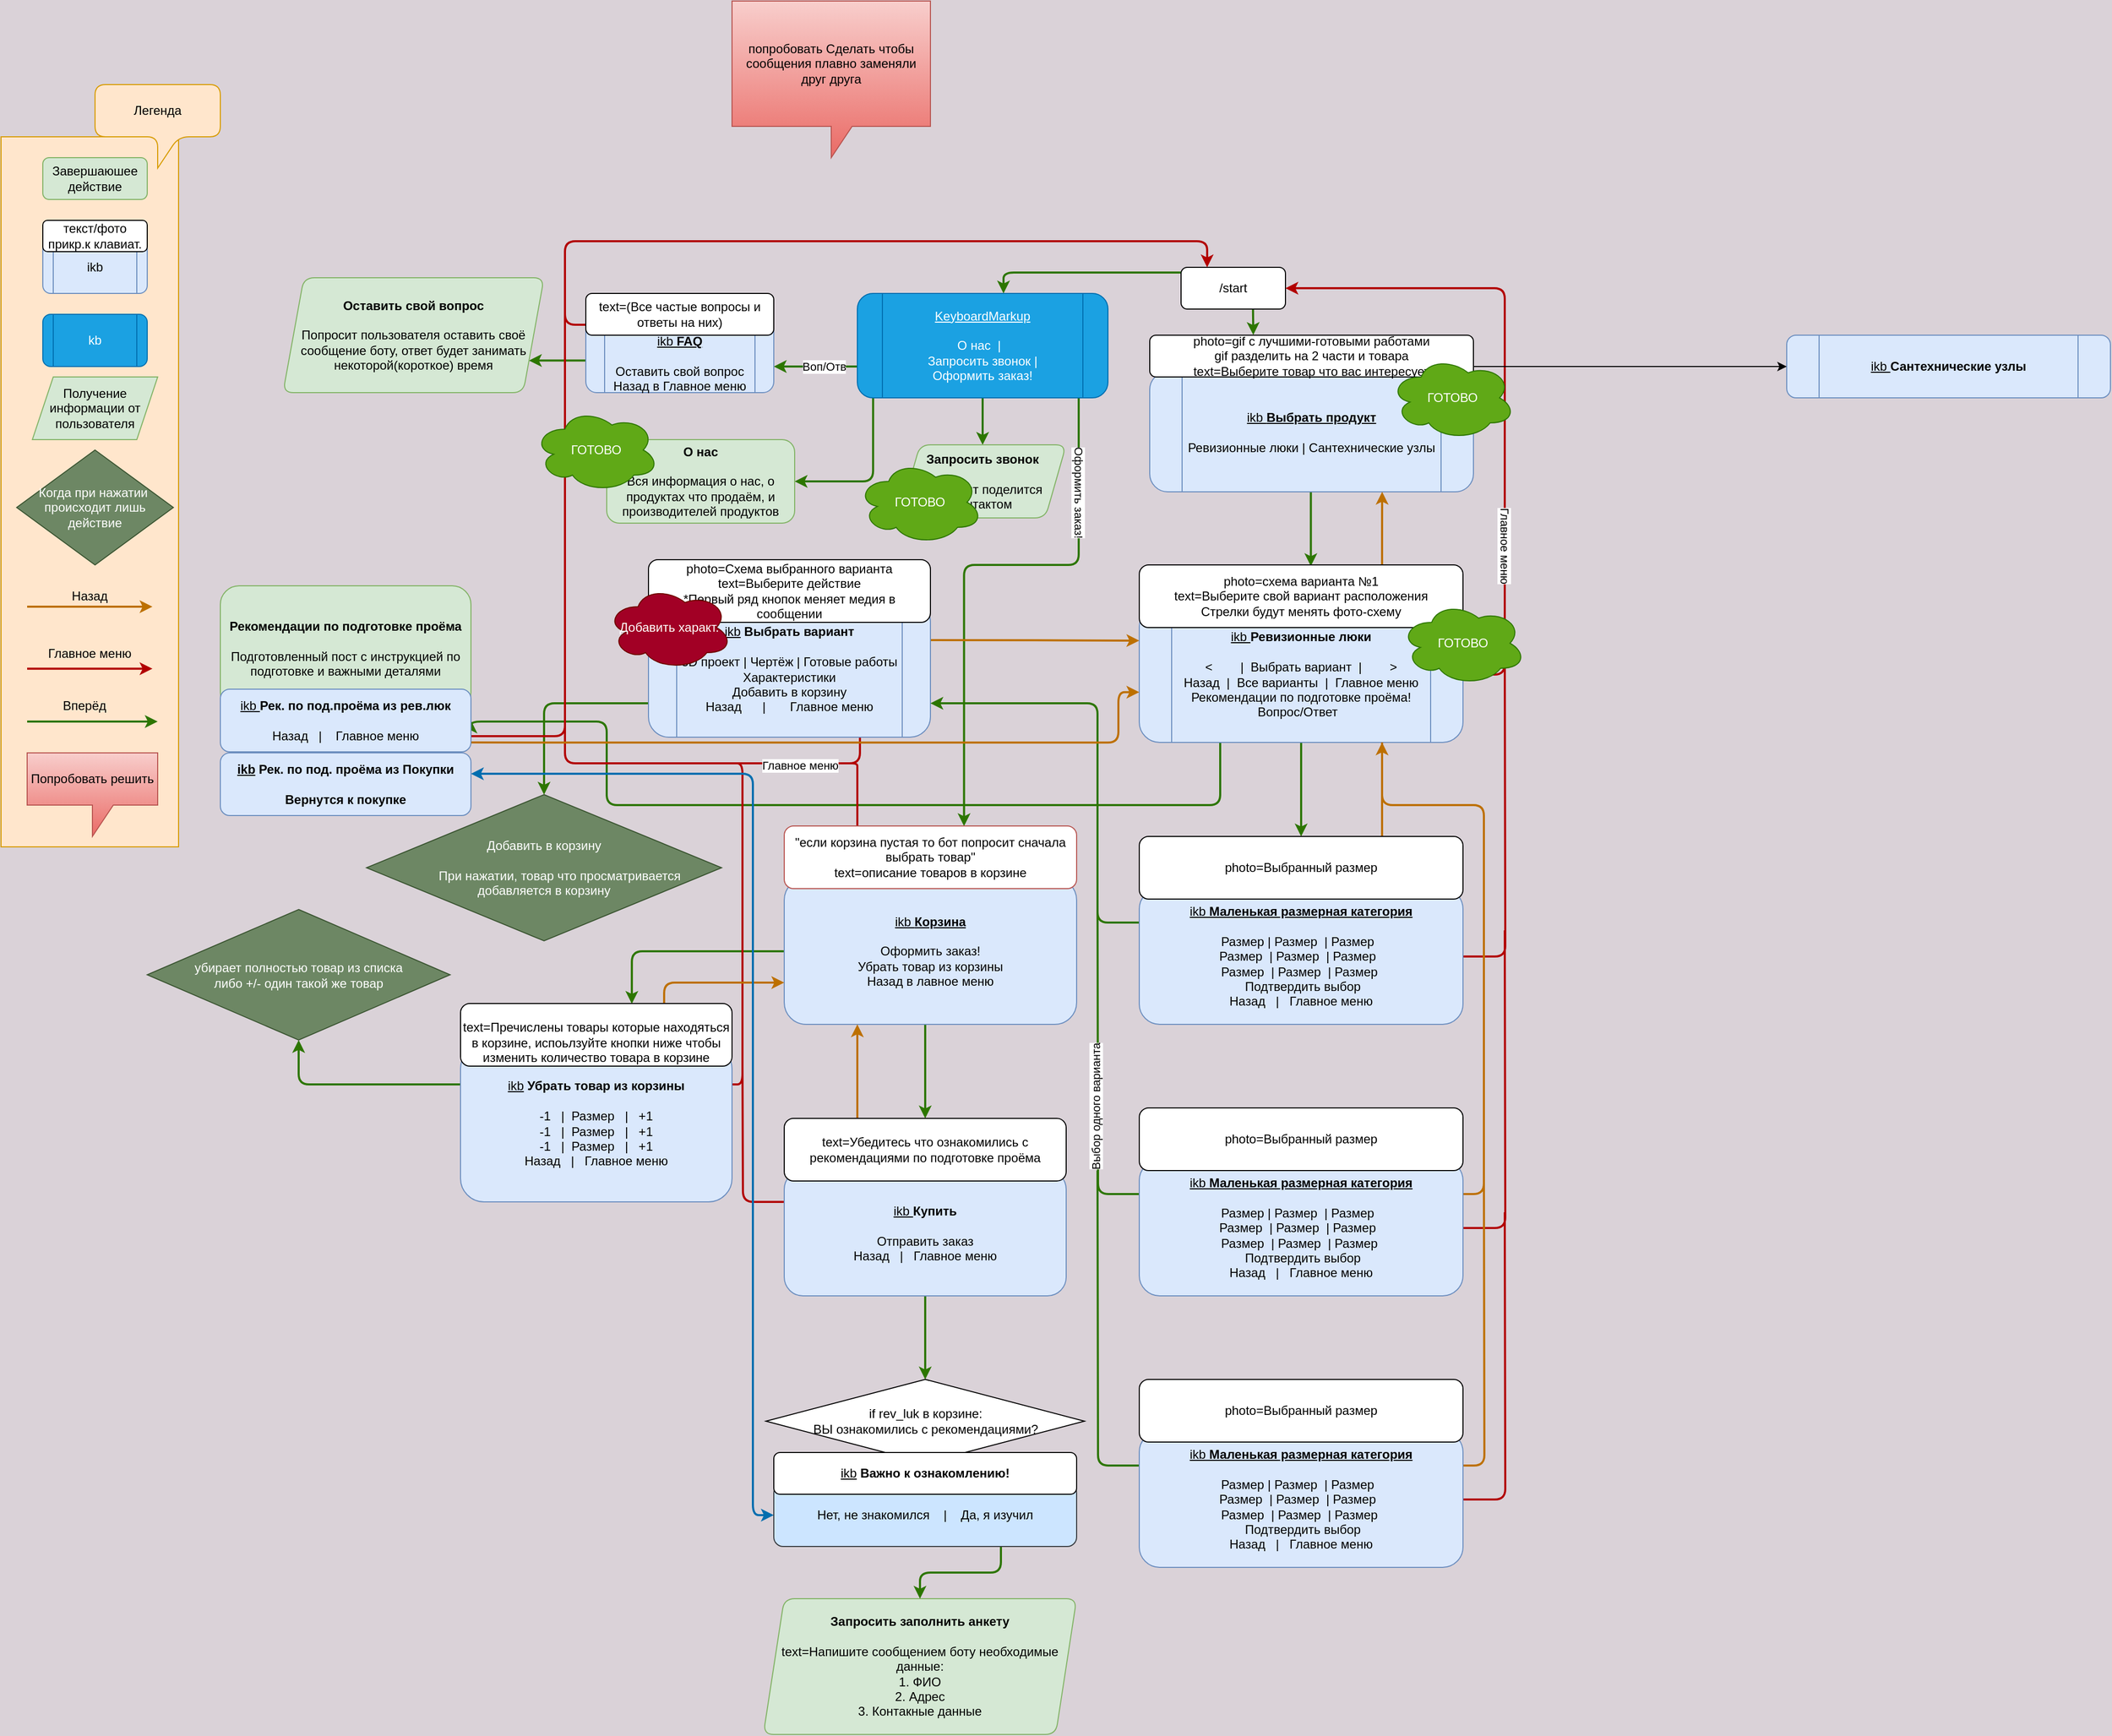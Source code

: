 <mxfile version="20.8.16" type="device"><diagram id="w1CzQNoJss74SUWYn8Bc" name="Страница 1"><mxGraphModel dx="2143" dy="1446" grid="1" gridSize="10" guides="1" tooltips="1" connect="1" arrows="1" fold="1" page="0" pageScale="1" pageWidth="827" pageHeight="1169" background="#DAD2D8" math="0" shadow="0"><root><mxCell id="0"/><mxCell id="1" parent="0"/><mxCell id="IPg1yVWKKhWK021TIXla-3" value="" style="edgeStyle=orthogonalEdgeStyle;rounded=1;orthogonalLoop=1;jettySize=auto;html=1;fillColor=#60a917;strokeColor=#2D7600;strokeWidth=2;" parent="1" source="IPg1yVWKKhWK021TIXla-1" target="IPg1yVWKKhWK021TIXla-2" edge="1"><mxGeometry relative="1" as="geometry"><Array as="points"><mxPoint x="-270" y="-420"/></Array></mxGeometry></mxCell><mxCell id="A7i-YHLGGSsfzWquNZU--5" style="edgeStyle=orthogonalEdgeStyle;rounded=1;orthogonalLoop=1;jettySize=auto;html=1;entryX=0.32;entryY=-0.006;entryDx=0;entryDy=0;entryPerimeter=0;exitX=0.689;exitY=0.983;exitDx=0;exitDy=0;exitPerimeter=0;fillColor=#60a917;strokeColor=#2D7600;strokeWidth=2;" parent="1" source="IPg1yVWKKhWK021TIXla-1" target="IPg1yVWKKhWK021TIXla-59" edge="1"><mxGeometry relative="1" as="geometry"><mxPoint x="-30" y="-385" as="sourcePoint"/></mxGeometry></mxCell><mxCell id="IPg1yVWKKhWK021TIXla-1" value="/start" style="rounded=1;whiteSpace=wrap;html=1;" parent="1" vertex="1"><mxGeometry x="-100" y="-425" width="100" height="40" as="geometry"/></mxCell><mxCell id="IPg1yVWKKhWK021TIXla-12" style="edgeStyle=orthogonalEdgeStyle;rounded=1;orthogonalLoop=1;jettySize=auto;html=1;entryX=1;entryY=0.5;entryDx=0;entryDy=0;exitX=0.063;exitY=1;exitDx=0;exitDy=0;exitPerimeter=0;fillColor=#60a917;strokeColor=#2D7600;strokeWidth=2;" parent="1" source="IPg1yVWKKhWK021TIXla-2" target="IPg1yVWKKhWK021TIXla-11" edge="1"><mxGeometry relative="1" as="geometry"><Array as="points"><mxPoint x="-395" y="-220"/></Array><mxPoint x="-250" y="-290" as="sourcePoint"/></mxGeometry></mxCell><mxCell id="IPg1yVWKKhWK021TIXla-48" value="О нас" style="edgeLabel;html=1;align=center;verticalAlign=middle;resizable=0;points=[];rotation=0;" parent="IPg1yVWKKhWK021TIXla-12" vertex="1" connectable="0"><mxGeometry x="0.095" y="-3" relative="1" as="geometry"><mxPoint x="137" y="3" as="offset"/></mxGeometry></mxCell><mxCell id="IPg1yVWKKhWK021TIXla-15" style="edgeStyle=orthogonalEdgeStyle;rounded=1;orthogonalLoop=1;jettySize=auto;html=1;exitX=0.5;exitY=1;exitDx=0;exitDy=0;entryX=0.5;entryY=0;entryDx=0;entryDy=0;fillColor=#60a917;strokeColor=#2D7600;strokeWidth=2;" parent="1" source="IPg1yVWKKhWK021TIXla-2" target="IPg1yVWKKhWK021TIXla-17" edge="1"><mxGeometry relative="1" as="geometry"><mxPoint x="-335" y="-290" as="targetPoint"/></mxGeometry></mxCell><mxCell id="IPg1yVWKKhWK021TIXla-49" style="edgeStyle=orthogonalEdgeStyle;rounded=1;orthogonalLoop=1;jettySize=auto;html=1;exitX=0;exitY=0.75;exitDx=0;exitDy=0;fillColor=#60a917;strokeColor=#2D7600;strokeWidth=2;" parent="1" source="IPg1yVWKKhWK021TIXla-2" edge="1"><mxGeometry relative="1" as="geometry"><mxPoint x="-490" y="-330" as="targetPoint"/><Array as="points"><mxPoint x="-400" y="-330"/></Array></mxGeometry></mxCell><mxCell id="IPg1yVWKKhWK021TIXla-50" value="Воп/Отв" style="edgeLabel;html=1;align=center;verticalAlign=middle;resizable=0;points=[];" parent="IPg1yVWKKhWK021TIXla-49" vertex="1" connectable="0"><mxGeometry x="0.269" y="-3" relative="1" as="geometry"><mxPoint x="9" y="3" as="offset"/></mxGeometry></mxCell><mxCell id="A7i-YHLGGSsfzWquNZU--36" style="edgeStyle=orthogonalEdgeStyle;rounded=1;orthogonalLoop=1;jettySize=auto;html=1;entryX=0.615;entryY=0.002;entryDx=0;entryDy=0;entryPerimeter=0;fillColor=#60a917;strokeColor=#2D7600;strokeWidth=2;" parent="1" target="A7i-YHLGGSsfzWquNZU--42" edge="1"><mxGeometry relative="1" as="geometry"><mxPoint x="-308" y="70" as="targetPoint"/><mxPoint x="-198" y="-300" as="sourcePoint"/><Array as="points"><mxPoint x="-198" y="-140"/><mxPoint x="-308" y="-140"/></Array></mxGeometry></mxCell><mxCell id="A7i-YHLGGSsfzWquNZU--37" value="Оформить заказ!" style="edgeLabel;html=1;align=center;verticalAlign=middle;resizable=0;points=[];rotation=90;labelBackgroundColor=default;" parent="A7i-YHLGGSsfzWquNZU--36" vertex="1" connectable="0"><mxGeometry x="-0.476" relative="1" as="geometry"><mxPoint y="-46" as="offset"/></mxGeometry></mxCell><mxCell id="IPg1yVWKKhWK021TIXla-2" value="&lt;u&gt;KeyboardMarkup&lt;/u&gt;&lt;br&gt;&lt;br&gt;О нас&amp;nbsp; |&amp;nbsp;&amp;nbsp;&lt;br&gt;Запросить звонок |&lt;br&gt;Оформить заказ!" style="shape=process;whiteSpace=wrap;html=1;backgroundOutline=1;rounded=1;fillColor=#1ba1e2;fontColor=#ffffff;strokeColor=#006EAF;" parent="1" vertex="1"><mxGeometry x="-410" y="-400" width="240" height="100" as="geometry"/></mxCell><mxCell id="IPg1yVWKKhWK021TIXla-38" value="" style="edgeStyle=orthogonalEdgeStyle;rounded=1;orthogonalLoop=1;jettySize=auto;html=1;entryX=0.53;entryY=0.019;entryDx=0;entryDy=0;entryPerimeter=0;fillColor=#60a917;strokeColor=#2D7600;strokeWidth=2;" parent="1" source="IPg1yVWKKhWK021TIXla-4" target="IPg1yVWKKhWK021TIXla-41" edge="1"><mxGeometry relative="1" as="geometry"><mxPoint x="25" y="-145" as="targetPoint"/><Array as="points"><mxPoint x="-40" y="-275"/><mxPoint x="24" y="-275"/></Array></mxGeometry></mxCell><mxCell id="IPg1yVWKKhWK021TIXla-4" value="&lt;u&gt;ikb &lt;b&gt;Выбрать продукт&lt;/b&gt;&lt;/u&gt;&lt;br&gt;&lt;br&gt;Ревизионные люки | Сантехнические узлы" style="shape=process;whiteSpace=wrap;html=1;backgroundOutline=1;rounded=1;fillColor=#dae8fc;strokeColor=#6c8ebf;" parent="1" vertex="1"><mxGeometry x="-130" y="-325" width="310" height="115" as="geometry"/></mxCell><mxCell id="IPg1yVWKKhWK021TIXla-11" value="&lt;b&gt;О нас&lt;/b&gt;&lt;br&gt;&lt;br&gt;Вся информация о нас, о продуктах что продаём, и производителей продуктов" style="rounded=1;whiteSpace=wrap;html=1;fillColor=#d5e8d4;strokeColor=#82b366;" parent="1" vertex="1"><mxGeometry x="-650" y="-260" width="180" height="80" as="geometry"/></mxCell><mxCell id="A7i-YHLGGSsfzWquNZU--2" style="edgeStyle=orthogonalEdgeStyle;rounded=1;orthogonalLoop=1;jettySize=auto;html=1;exitX=-0.001;exitY=0.56;exitDx=0;exitDy=0;entryX=1;entryY=0.75;entryDx=0;entryDy=0;exitPerimeter=0;fillColor=#60a917;strokeColor=#2D7600;strokeWidth=2;" parent="1" source="IPg1yVWKKhWK021TIXla-16" target="IPg1yVWKKhWK021TIXla-26" edge="1"><mxGeometry relative="1" as="geometry"/></mxCell><mxCell id="IPg1yVWKKhWK021TIXla-16" value="&lt;u&gt;&lt;br&gt;ikb &lt;b&gt;FAQ&lt;/b&gt;&lt;/u&gt;&lt;br style=&quot;border-color: var(--border-color);&quot;&gt;&lt;br style=&quot;border-color: var(--border-color);&quot;&gt;Оставить свой вопрос&lt;br&gt;Назад в Главное меню" style="shape=process;whiteSpace=wrap;html=1;backgroundOutline=1;rounded=1;fillColor=#dae8fc;strokeColor=#6c8ebf;" parent="1" vertex="1"><mxGeometry x="-670" y="-375" width="180" height="70" as="geometry"/></mxCell><mxCell id="IPg1yVWKKhWK021TIXla-17" value="&lt;b&gt;Запросить звонок&lt;/b&gt;&lt;br style=&quot;border-color: var(--border-color);&quot;&gt;&lt;br style=&quot;border-color: var(--border-color);&quot;&gt;Попросит поделится контактом" style="shape=parallelogram;perimeter=parallelogramPerimeter;whiteSpace=wrap;html=1;fixedSize=1;rounded=1;fillColor=#d5e8d4;strokeColor=#82b366;" parent="1" vertex="1"><mxGeometry x="-370" y="-255" width="160" height="70" as="geometry"/></mxCell><mxCell id="IPg1yVWKKhWK021TIXla-26" value="&lt;b&gt;Оставить свой вопрос&lt;/b&gt;&lt;br style=&quot;border-color: var(--border-color);&quot;&gt;&lt;br style=&quot;border-color: var(--border-color);&quot;&gt;Попросит пользователя оставить своё сообщение боту, ответ будет занимать некоторой(короткое) время" style="shape=parallelogram;perimeter=parallelogramPerimeter;whiteSpace=wrap;html=1;fixedSize=1;rounded=1;fillColor=#d5e8d4;strokeColor=#82b366;" parent="1" vertex="1"><mxGeometry x="-960" y="-415" width="250" height="110" as="geometry"/></mxCell><mxCell id="IPg1yVWKKhWK021TIXla-44" style="edgeStyle=orthogonalEdgeStyle;rounded=1;orthogonalLoop=1;jettySize=auto;html=1;exitX=1;exitY=0.5;exitDx=0;exitDy=0;entryX=1;entryY=0.5;entryDx=0;entryDy=0;fillColor=#e51400;strokeColor=#B20000;strokeWidth=2;" parent="1" source="IPg1yVWKKhWK021TIXla-37" target="IPg1yVWKKhWK021TIXla-1" edge="1"><mxGeometry relative="1" as="geometry"><Array as="points"><mxPoint x="210" y="-35"/><mxPoint x="210" y="-405"/></Array></mxGeometry></mxCell><mxCell id="IPg1yVWKKhWK021TIXla-45" value="Главное меню" style="edgeLabel;html=1;align=center;verticalAlign=middle;resizable=0;points=[];rotation=90;" parent="IPg1yVWKKhWK021TIXla-44" vertex="1" connectable="0"><mxGeometry x="-0.604" y="-3" relative="1" as="geometry"><mxPoint x="-3" y="-41" as="offset"/></mxGeometry></mxCell><mxCell id="A7i-YHLGGSsfzWquNZU--30" style="edgeStyle=orthogonalEdgeStyle;rounded=1;orthogonalLoop=1;jettySize=auto;html=1;exitX=0.5;exitY=1;exitDx=0;exitDy=0;entryX=0.5;entryY=0;entryDx=0;entryDy=0;fillColor=#60a917;strokeColor=#2D7600;strokeWidth=2;" parent="1" source="IPg1yVWKKhWK021TIXla-37" target="A7i-YHLGGSsfzWquNZU--29" edge="1"><mxGeometry relative="1" as="geometry"><Array as="points"><mxPoint x="15" y="70"/><mxPoint x="15" y="70"/></Array></mxGeometry></mxCell><mxCell id="krsFIPBlqMhAmxXl2fMc-60" style="edgeStyle=orthogonalEdgeStyle;rounded=1;jumpStyle=none;orthogonalLoop=1;jettySize=auto;html=1;exitX=0.25;exitY=1;exitDx=0;exitDy=0;strokeColor=#2D7600;strokeWidth=2;endArrow=classic;endFill=1;targetPerimeterSpacing=6;fillColor=#60a917;entryX=1;entryY=0.5;entryDx=0;entryDy=0;" parent="1" source="IPg1yVWKKhWK021TIXla-37" target="krsFIPBlqMhAmxXl2fMc-58" edge="1"><mxGeometry relative="1" as="geometry"><mxPoint x="-790" y="-71" as="targetPoint"/><Array as="points"><mxPoint x="-62" y="90"/><mxPoint x="-650" y="90"/><mxPoint x="-650" y="10"/></Array></mxGeometry></mxCell><mxCell id="IPg1yVWKKhWK021TIXla-37" value="&lt;u&gt;ikb&amp;nbsp;&lt;/u&gt;&lt;b&gt;Ревизионные люки&lt;/b&gt;&lt;br&gt;&lt;br&gt;&amp;lt;&amp;nbsp; &amp;nbsp; &amp;nbsp; &amp;nbsp; |&amp;nbsp; Выбрать вариант&amp;nbsp; |&amp;nbsp; &amp;nbsp; &amp;nbsp; &amp;nbsp; &amp;gt;&lt;br&gt;Назад&amp;nbsp; |&amp;nbsp; Все варианты&amp;nbsp; |&amp;nbsp; Главное меню&lt;br&gt;Рекомендации по подготовке проёма!&lt;br&gt;Вопрос/Ответ&amp;nbsp;&amp;nbsp;" style="shape=process;whiteSpace=wrap;html=1;backgroundOutline=1;rounded=1;fillColor=#dae8fc;strokeColor=#6c8ebf;" parent="1" vertex="1"><mxGeometry x="-140" y="-100" width="310" height="130" as="geometry"/></mxCell><mxCell id="IPg1yVWKKhWK021TIXla-39" value="&lt;u&gt;ikb&amp;nbsp;&lt;/u&gt;&lt;b&gt;Сантехнические узлы&lt;/b&gt;" style="shape=process;whiteSpace=wrap;html=1;backgroundOutline=1;rounded=1;fillColor=#dae8fc;strokeColor=#6c8ebf;" parent="1" vertex="1"><mxGeometry x="480" y="-360" width="310" height="60" as="geometry"/></mxCell><mxCell id="krsFIPBlqMhAmxXl2fMc-7" style="edgeStyle=orthogonalEdgeStyle;rounded=1;orthogonalLoop=1;jettySize=auto;html=1;exitX=0.75;exitY=0;exitDx=0;exitDy=0;entryX=0.718;entryY=1;entryDx=0;entryDy=0;entryPerimeter=0;strokeWidth=2;endArrow=classic;endFill=1;fillColor=#f0a30a;strokeColor=#BD7000;" parent="1" source="IPg1yVWKKhWK021TIXla-41" target="IPg1yVWKKhWK021TIXla-4" edge="1"><mxGeometry relative="1" as="geometry"/></mxCell><mxCell id="IPg1yVWKKhWK021TIXla-41" value="photo=схема варианта №1&lt;br&gt;text=Выберите свой вариант расположения&lt;br style=&quot;border-color: var(--border-color);&quot;&gt;Стрелки будут менять фото-схему" style="rounded=1;whiteSpace=wrap;html=1;" parent="1" vertex="1"><mxGeometry x="-140" y="-140" width="310" height="60" as="geometry"/></mxCell><mxCell id="IPg1yVWKKhWK021TIXla-57" style="edgeStyle=orthogonalEdgeStyle;rounded=1;orthogonalLoop=1;jettySize=auto;html=1;exitX=0.75;exitY=1;exitDx=0;exitDy=0;entryX=0.25;entryY=0;entryDx=0;entryDy=0;fillColor=#e51400;strokeColor=#B20000;strokeWidth=2;" parent="1" source="IPg1yVWKKhWK021TIXla-46" target="IPg1yVWKKhWK021TIXla-1" edge="1"><mxGeometry relative="1" as="geometry"><Array as="points"><mxPoint x="-407" y="50"/><mxPoint x="-690" y="50"/><mxPoint x="-690" y="-450"/><mxPoint x="-75" y="-450"/></Array><mxPoint x="-100" y="-420" as="targetPoint"/></mxGeometry></mxCell><mxCell id="IPg1yVWKKhWK021TIXla-58" value="Главное меню" style="edgeLabel;html=1;align=center;verticalAlign=middle;resizable=0;points=[];" parent="IPg1yVWKKhWK021TIXla-57" vertex="1" connectable="0"><mxGeometry x="-0.864" y="2" relative="1" as="geometry"><mxPoint x="16" as="offset"/></mxGeometry></mxCell><mxCell id="A7i-YHLGGSsfzWquNZU--20" style="edgeStyle=orthogonalEdgeStyle;rounded=1;orthogonalLoop=1;jettySize=auto;html=1;exitX=0;exitY=0.75;exitDx=0;exitDy=0;entryX=0.5;entryY=0;entryDx=0;entryDy=0;fillColor=#60a917;strokeColor=#2D7600;strokeWidth=2;" parent="1" source="IPg1yVWKKhWK021TIXla-46" target="A7i-YHLGGSsfzWquNZU--23" edge="1"><mxGeometry relative="1" as="geometry"><mxPoint x="-720" y="60" as="targetPoint"/></mxGeometry></mxCell><mxCell id="krsFIPBlqMhAmxXl2fMc-2" style="edgeStyle=orthogonalEdgeStyle;rounded=0;orthogonalLoop=1;jettySize=auto;html=1;exitX=1.001;exitY=0.285;exitDx=0;exitDy=0;entryX=0;entryY=0.25;entryDx=0;entryDy=0;strokeWidth=2;exitPerimeter=0;fillColor=#f0a30a;strokeColor=#BD7000;" parent="1" source="IPg1yVWKKhWK021TIXla-46" target="IPg1yVWKKhWK021TIXla-37" edge="1"><mxGeometry relative="1" as="geometry"/></mxCell><mxCell id="IPg1yVWKKhWK021TIXla-46" value="&lt;u&gt;ikb&lt;/u&gt; &lt;b&gt;Выбрать вариант&lt;/b&gt;&lt;br&gt;&lt;br&gt;3D проект | Чертёж | Готовые работы&lt;br&gt;Характеристики&lt;br&gt;Добавить в корзину&lt;br&gt;Назад&amp;nbsp; &amp;nbsp; &amp;nbsp; |&amp;nbsp; &amp;nbsp; &amp;nbsp; &amp;nbsp;Главное меню" style="shape=process;whiteSpace=wrap;html=1;backgroundOutline=1;rounded=1;fillColor=#dae8fc;strokeColor=#6c8ebf;" parent="1" vertex="1"><mxGeometry x="-610" y="-105" width="270" height="130" as="geometry"/></mxCell><mxCell id="IPg1yVWKKhWK021TIXla-54" value="photo=Схема выбранного варианта&lt;br&gt;text=Выберите действие&lt;br&gt;*Первый ряд кнопок меняет медия в сообщении" style="rounded=1;whiteSpace=wrap;html=1;" parent="1" vertex="1"><mxGeometry x="-610" y="-145" width="270" height="60" as="geometry"/></mxCell><mxCell id="krsFIPBlqMhAmxXl2fMc-1" style="edgeStyle=orthogonalEdgeStyle;rounded=0;orthogonalLoop=1;jettySize=auto;html=1;exitX=1;exitY=0.75;exitDx=0;exitDy=0;entryX=0;entryY=0.5;entryDx=0;entryDy=0;" parent="1" source="IPg1yVWKKhWK021TIXla-59" target="IPg1yVWKKhWK021TIXla-39" edge="1"><mxGeometry relative="1" as="geometry"><mxPoint x="340" y="-340" as="targetPoint"/></mxGeometry></mxCell><mxCell id="IPg1yVWKKhWK021TIXla-59" value="photo=gif с лучшими-готовыми работами&lt;br&gt;gif разделить на 2 части и товара&lt;br&gt;text=Выберите товар что вас интересует" style="rounded=1;whiteSpace=wrap;html=1;" parent="1" vertex="1"><mxGeometry x="-130" y="-360" width="310" height="40" as="geometry"/></mxCell><mxCell id="g4LyxIB9watsqxPOtJvb-3" value="" style="rounded=0;whiteSpace=wrap;html=1;align=left;fillColor=#ffe6cc;strokeColor=#d79b00;" parent="1" vertex="1"><mxGeometry x="-1230" y="-550" width="170" height="680" as="geometry"/></mxCell><mxCell id="g4LyxIB9watsqxPOtJvb-4" value="Легенда" style="shape=callout;whiteSpace=wrap;html=1;perimeter=calloutPerimeter;rounded=1;fillColor=#ffe6cc;strokeColor=#d79b00;" parent="1" vertex="1"><mxGeometry x="-1140" y="-600" width="120" height="80" as="geometry"/></mxCell><mxCell id="g4LyxIB9watsqxPOtJvb-5" value="Завершаюшее действие" style="rounded=1;whiteSpace=wrap;html=1;fillColor=#d5e8d4;strokeColor=#82b366;" parent="1" vertex="1"><mxGeometry x="-1190" y="-530" width="100" height="40" as="geometry"/></mxCell><mxCell id="g4LyxIB9watsqxPOtJvb-6" value="ikb" style="shape=process;whiteSpace=wrap;html=1;backgroundOutline=1;rounded=1;fillColor=#dae8fc;strokeColor=#6c8ebf;" parent="1" vertex="1"><mxGeometry x="-1190" y="-450" width="100" height="50" as="geometry"/></mxCell><mxCell id="g4LyxIB9watsqxPOtJvb-7" value="kb" style="shape=process;whiteSpace=wrap;html=1;backgroundOutline=1;rounded=1;fillColor=#1ba1e2;fontColor=#ffffff;strokeColor=#006EAF;" parent="1" vertex="1"><mxGeometry x="-1190" y="-380" width="100" height="50" as="geometry"/></mxCell><mxCell id="g4LyxIB9watsqxPOtJvb-8" value="Получение информации от пользователя" style="shape=parallelogram;perimeter=parallelogramPerimeter;whiteSpace=wrap;html=1;fixedSize=1;fillColor=#d5e8d4;strokeColor=#82b366;" parent="1" vertex="1"><mxGeometry x="-1200" y="-320" width="120" height="60" as="geometry"/></mxCell><mxCell id="g4LyxIB9watsqxPOtJvb-9" value="текст/фото прикр.к клавиат." style="rounded=1;whiteSpace=wrap;html=1;fillColor=#ffffff;" parent="1" vertex="1"><mxGeometry x="-1190" y="-470" width="100" height="30" as="geometry"/></mxCell><mxCell id="krsFIPBlqMhAmxXl2fMc-4" style="edgeStyle=orthogonalEdgeStyle;rounded=1;orthogonalLoop=1;jettySize=auto;html=1;exitX=0;exitY=0.75;exitDx=0;exitDy=0;strokeWidth=2;endArrow=none;endFill=0;fillColor=#e51400;strokeColor=#B20000;" parent="1" source="g4LyxIB9watsqxPOtJvb-11" edge="1"><mxGeometry relative="1" as="geometry"><mxPoint x="-690" y="-400" as="targetPoint"/></mxGeometry></mxCell><mxCell id="g4LyxIB9watsqxPOtJvb-11" value="text=(Все частые вопросы и ответы на них)" style="rounded=1;whiteSpace=wrap;html=1;fillColor=#ffffff;" parent="1" vertex="1"><mxGeometry x="-670" y="-400" width="180" height="40" as="geometry"/></mxCell><mxCell id="A7i-YHLGGSsfzWquNZU--18" value="&lt;b&gt;Рекомендации по подготовке проёма&lt;/b&gt;&lt;br&gt;&lt;br&gt;Подготовленный пост с инструкцией по подготовке и важными деталями" style="rounded=1;whiteSpace=wrap;html=1;fillColor=#d5e8d4;strokeColor=#82b366;" parent="1" vertex="1"><mxGeometry x="-1020" y="-120" width="240" height="120" as="geometry"/></mxCell><mxCell id="A7i-YHLGGSsfzWquNZU--23" value="Добавить в корзину&lt;br style=&quot;border-color: var(--border-color);&quot;&gt;&lt;br style=&quot;border-color: var(--border-color);&quot;&gt;&amp;nbsp; &amp;nbsp; &amp;nbsp; &amp;nbsp; &amp;nbsp;При нажатии, товар что просматривается &lt;br&gt;добавляется в корзину" style="rhombus;whiteSpace=wrap;html=1;fillColor=#6d8764;strokeColor=#3A5431;fontColor=#ffffff;" parent="1" vertex="1"><mxGeometry x="-880" y="80" width="340" height="140" as="geometry"/></mxCell><mxCell id="A7i-YHLGGSsfzWquNZU--24" value="Когда при нажатии&amp;nbsp; происходит лишь действие" style="rhombus;whiteSpace=wrap;html=1;fillColor=#6d8764;fontColor=#ffffff;strokeColor=#3A5431;" parent="1" vertex="1"><mxGeometry x="-1215" y="-250" width="150" height="110" as="geometry"/></mxCell><mxCell id="krsFIPBlqMhAmxXl2fMc-5" style="edgeStyle=orthogonalEdgeStyle;rounded=1;orthogonalLoop=1;jettySize=auto;html=1;exitX=0;exitY=0.25;exitDx=0;exitDy=0;entryX=1;entryY=0.75;entryDx=0;entryDy=0;strokeWidth=2;endArrow=classic;endFill=1;fillColor=#60a917;strokeColor=#2D7600;" parent="1" source="A7i-YHLGGSsfzWquNZU--28" target="IPg1yVWKKhWK021TIXla-46" edge="1"><mxGeometry relative="1" as="geometry"><Array as="points"><mxPoint x="-180" y="202"/><mxPoint x="-180" y="-8"/></Array></mxGeometry></mxCell><mxCell id="krsFIPBlqMhAmxXl2fMc-12" style="edgeStyle=orthogonalEdgeStyle;rounded=1;orthogonalLoop=1;jettySize=auto;html=1;exitX=1;exitY=0.5;exitDx=0;exitDy=0;strokeWidth=2;endArrow=none;endFill=0;fillColor=#e51400;strokeColor=#B20000;" parent="1" source="A7i-YHLGGSsfzWquNZU--28" edge="1"><mxGeometry relative="1" as="geometry"><mxPoint x="210" y="-60" as="targetPoint"/></mxGeometry></mxCell><mxCell id="A7i-YHLGGSsfzWquNZU--28" value="&lt;u&gt;ikb &lt;b&gt;Маленькая размерная категория&lt;br&gt;&lt;/b&gt;&lt;/u&gt;&lt;br&gt;Размер | Размер&amp;nbsp;&amp;nbsp;| Размер&amp;nbsp;&amp;nbsp;&lt;br&gt;Размер&amp;nbsp;&amp;nbsp;| Размер&amp;nbsp;&amp;nbsp;| Размер&amp;nbsp;&amp;nbsp;&lt;br&gt;Размер&amp;nbsp;&amp;nbsp;| Размер&amp;nbsp;&amp;nbsp;| Размер&amp;nbsp;&lt;br&gt;&amp;nbsp;Подтвердить выбор&lt;br&gt;Назад&amp;nbsp; &amp;nbsp;|&amp;nbsp; &amp;nbsp;Главное меню" style="rounded=1;whiteSpace=wrap;html=1;fillColor=#dae8fc;strokeColor=#6c8ebf;" parent="1" vertex="1"><mxGeometry x="-140" y="170" width="310" height="130" as="geometry"/></mxCell><mxCell id="krsFIPBlqMhAmxXl2fMc-6" style="edgeStyle=orthogonalEdgeStyle;rounded=1;orthogonalLoop=1;jettySize=auto;html=1;exitX=0.75;exitY=0;exitDx=0;exitDy=0;entryX=0.75;entryY=1;entryDx=0;entryDy=0;strokeWidth=2;endArrow=classic;endFill=1;fillColor=#f0a30a;strokeColor=#BD7000;" parent="1" source="A7i-YHLGGSsfzWquNZU--29" target="IPg1yVWKKhWK021TIXla-37" edge="1"><mxGeometry relative="1" as="geometry"/></mxCell><mxCell id="A7i-YHLGGSsfzWquNZU--29" value="photo=Выбранный размер" style="rounded=1;whiteSpace=wrap;html=1;" parent="1" vertex="1"><mxGeometry x="-140" y="120" width="310" height="60" as="geometry"/></mxCell><mxCell id="krsFIPBlqMhAmxXl2fMc-23" style="edgeStyle=orthogonalEdgeStyle;rounded=1;orthogonalLoop=1;jettySize=auto;html=1;exitX=0;exitY=0.5;exitDx=0;exitDy=0;entryX=0.631;entryY=0.005;entryDx=0;entryDy=0;entryPerimeter=0;strokeWidth=2;endArrow=classic;endFill=1;fillColor=#60a917;strokeColor=#2D7600;" parent="1" source="A7i-YHLGGSsfzWquNZU--40" target="krsFIPBlqMhAmxXl2fMc-22" edge="1"><mxGeometry relative="1" as="geometry"/></mxCell><mxCell id="krsFIPBlqMhAmxXl2fMc-39" style="edgeStyle=orthogonalEdgeStyle;rounded=1;orthogonalLoop=1;jettySize=auto;html=1;strokeWidth=2;endArrow=classic;endFill=1;entryX=0.5;entryY=0;entryDx=0;entryDy=0;fillColor=#60a917;strokeColor=#2D7600;" parent="1" target="krsFIPBlqMhAmxXl2fMc-38" edge="1"><mxGeometry relative="1" as="geometry"><mxPoint x="-340.421" y="360" as="targetPoint"/><mxPoint x="-345" y="300" as="sourcePoint"/><Array as="points"><mxPoint x="-345" y="300"/></Array></mxGeometry></mxCell><mxCell id="A7i-YHLGGSsfzWquNZU--40" value="&lt;u&gt;ikb &lt;b&gt;Корзина&lt;/b&gt;&lt;/u&gt;&lt;br&gt;&lt;br&gt;Оформить заказ!&lt;br&gt;Убрать товар из корзины&lt;br&gt;Назад в лавное меню" style="whiteSpace=wrap;html=1;fillColor=#dae8fc;strokeColor=#6c8ebf;rounded=1;" parent="1" vertex="1"><mxGeometry x="-480" y="160" width="280" height="140" as="geometry"/></mxCell><mxCell id="krsFIPBlqMhAmxXl2fMc-34" style="edgeStyle=orthogonalEdgeStyle;rounded=1;orthogonalLoop=1;jettySize=auto;html=1;exitX=0.25;exitY=0;exitDx=0;exitDy=0;strokeWidth=2;endArrow=none;endFill=0;fillColor=#e51400;strokeColor=#B20000;" parent="1" source="A7i-YHLGGSsfzWquNZU--42" edge="1"><mxGeometry relative="1" as="geometry"><mxPoint x="-420" y="50" as="targetPoint"/><Array as="points"><mxPoint x="-410" y="60"/><mxPoint x="-410" y="60"/></Array></mxGeometry></mxCell><mxCell id="A7i-YHLGGSsfzWquNZU--42" value="&quot;если корзина пустая то бот попросит сначала выбрать товар&quot;&lt;br&gt;text=описание товаров в корзине" style="rounded=1;whiteSpace=wrap;html=1;labelBackgroundColor=none;strokeColor=#B85450;fontColor=none;" parent="1" vertex="1"><mxGeometry x="-480" y="110" width="280" height="60" as="geometry"/></mxCell><mxCell id="krsFIPBlqMhAmxXl2fMc-13" style="edgeStyle=orthogonalEdgeStyle;rounded=1;orthogonalLoop=1;jettySize=auto;html=1;exitX=1;exitY=0.5;exitDx=0;exitDy=0;strokeWidth=2;endArrow=none;endFill=0;fillColor=#e51400;strokeColor=#B20000;" parent="1" source="krsFIPBlqMhAmxXl2fMc-8" edge="1"><mxGeometry relative="1" as="geometry"><mxPoint x="210" y="210" as="targetPoint"/></mxGeometry></mxCell><mxCell id="krsFIPBlqMhAmxXl2fMc-16" style="edgeStyle=orthogonalEdgeStyle;rounded=1;orthogonalLoop=1;jettySize=auto;html=1;exitX=1;exitY=0.25;exitDx=0;exitDy=0;entryX=0.75;entryY=1;entryDx=0;entryDy=0;strokeWidth=2;endArrow=none;endFill=0;fillColor=#f0a30a;strokeColor=#BD7000;" parent="1" source="krsFIPBlqMhAmxXl2fMc-8" target="IPg1yVWKKhWK021TIXla-37" edge="1"><mxGeometry relative="1" as="geometry"><Array as="points"><mxPoint x="190" y="463"/><mxPoint x="190" y="90"/><mxPoint x="92" y="90"/></Array></mxGeometry></mxCell><mxCell id="krsFIPBlqMhAmxXl2fMc-18" style="edgeStyle=orthogonalEdgeStyle;rounded=1;orthogonalLoop=1;jettySize=auto;html=1;exitX=0;exitY=0.25;exitDx=0;exitDy=0;strokeWidth=2;endArrow=none;endFill=0;fillColor=#60a917;strokeColor=#2D7600;" parent="1" source="krsFIPBlqMhAmxXl2fMc-8" edge="1"><mxGeometry relative="1" as="geometry"><mxPoint x="-180" y="170" as="targetPoint"/></mxGeometry></mxCell><mxCell id="krsFIPBlqMhAmxXl2fMc-20" value="Выбор одного варианта" style="edgeLabel;html=1;align=center;verticalAlign=middle;resizable=0;points=[];rotation=-90;" parent="krsFIPBlqMhAmxXl2fMc-18" vertex="1" connectable="0"><mxGeometry x="0.021" y="2" relative="1" as="geometry"><mxPoint y="47" as="offset"/></mxGeometry></mxCell><mxCell id="krsFIPBlqMhAmxXl2fMc-8" value="&lt;u&gt;ikb &lt;b&gt;Маленькая размерная категория&lt;br&gt;&lt;/b&gt;&lt;/u&gt;&lt;br&gt;Размер | Размер&amp;nbsp;&amp;nbsp;| Размер&amp;nbsp;&amp;nbsp;&lt;br&gt;Размер&amp;nbsp;&amp;nbsp;| Размер&amp;nbsp;&amp;nbsp;| Размер&amp;nbsp;&amp;nbsp;&lt;br&gt;Размер&amp;nbsp;&amp;nbsp;| Размер&amp;nbsp;&amp;nbsp;| Размер&amp;nbsp;&lt;br&gt;&amp;nbsp;Подтвердить выбор&lt;br&gt;Назад&amp;nbsp; &amp;nbsp;|&amp;nbsp; &amp;nbsp;Главное меню" style="rounded=1;whiteSpace=wrap;html=1;fillColor=#dae8fc;strokeColor=#6c8ebf;" parent="1" vertex="1"><mxGeometry x="-140" y="430" width="310" height="130" as="geometry"/></mxCell><mxCell id="krsFIPBlqMhAmxXl2fMc-9" value="photo=Выбранный размер" style="rounded=1;whiteSpace=wrap;html=1;" parent="1" vertex="1"><mxGeometry x="-140" y="380" width="310" height="60" as="geometry"/></mxCell><mxCell id="krsFIPBlqMhAmxXl2fMc-14" style="edgeStyle=orthogonalEdgeStyle;rounded=1;orthogonalLoop=1;jettySize=auto;html=1;exitX=1;exitY=0.5;exitDx=0;exitDy=0;strokeWidth=2;endArrow=none;endFill=0;fillColor=#e51400;strokeColor=#B20000;" parent="1" source="krsFIPBlqMhAmxXl2fMc-10" edge="1"><mxGeometry relative="1" as="geometry"><mxPoint x="210" y="480" as="targetPoint"/></mxGeometry></mxCell><mxCell id="krsFIPBlqMhAmxXl2fMc-17" style="edgeStyle=orthogonalEdgeStyle;rounded=1;orthogonalLoop=1;jettySize=auto;html=1;exitX=1;exitY=0.25;exitDx=0;exitDy=0;strokeWidth=2;endArrow=none;endFill=0;fillColor=#f0a30a;strokeColor=#BD7000;" parent="1" source="krsFIPBlqMhAmxXl2fMc-10" edge="1"><mxGeometry relative="1" as="geometry"><mxPoint x="190" y="440" as="targetPoint"/></mxGeometry></mxCell><mxCell id="krsFIPBlqMhAmxXl2fMc-19" style="edgeStyle=orthogonalEdgeStyle;rounded=1;orthogonalLoop=1;jettySize=auto;html=1;exitX=0;exitY=0.25;exitDx=0;exitDy=0;strokeWidth=2;endArrow=none;endFill=0;fillColor=#60a917;strokeColor=#2D7600;" parent="1" source="krsFIPBlqMhAmxXl2fMc-10" edge="1"><mxGeometry relative="1" as="geometry"><mxPoint x="-180" y="440" as="targetPoint"/></mxGeometry></mxCell><mxCell id="krsFIPBlqMhAmxXl2fMc-10" value="&lt;u&gt;ikb &lt;b&gt;Маленькая размерная категория&lt;br&gt;&lt;/b&gt;&lt;/u&gt;&lt;br&gt;Размер | Размер&amp;nbsp;&amp;nbsp;| Размер&amp;nbsp;&amp;nbsp;&lt;br&gt;Размер&amp;nbsp;&amp;nbsp;| Размер&amp;nbsp;&amp;nbsp;| Размер&amp;nbsp;&amp;nbsp;&lt;br&gt;Размер&amp;nbsp;&amp;nbsp;| Размер&amp;nbsp;&amp;nbsp;| Размер&amp;nbsp;&lt;br&gt;&amp;nbsp;Подтвердить выбор&lt;br&gt;Назад&amp;nbsp; &amp;nbsp;|&amp;nbsp; &amp;nbsp;Главное меню" style="rounded=1;whiteSpace=wrap;html=1;fillColor=#dae8fc;strokeColor=#6c8ebf;" parent="1" vertex="1"><mxGeometry x="-140" y="690" width="310" height="130" as="geometry"/></mxCell><mxCell id="krsFIPBlqMhAmxXl2fMc-11" value="photo=Выбранный размер" style="rounded=1;whiteSpace=wrap;html=1;" parent="1" vertex="1"><mxGeometry x="-140" y="640" width="310" height="60" as="geometry"/></mxCell><mxCell id="krsFIPBlqMhAmxXl2fMc-25" style="edgeStyle=orthogonalEdgeStyle;rounded=1;orthogonalLoop=1;jettySize=auto;html=1;exitX=1;exitY=0.25;exitDx=0;exitDy=0;strokeWidth=2;endArrow=none;endFill=0;fillColor=#e51400;strokeColor=#B20000;" parent="1" source="krsFIPBlqMhAmxXl2fMc-21" edge="1"><mxGeometry relative="1" as="geometry"><mxPoint x="-530" y="50" as="targetPoint"/><Array as="points"><mxPoint x="-520" y="358"/><mxPoint x="-520" y="50"/></Array></mxGeometry></mxCell><mxCell id="krsFIPBlqMhAmxXl2fMc-33" style="edgeStyle=orthogonalEdgeStyle;rounded=1;orthogonalLoop=1;jettySize=auto;html=1;exitX=0;exitY=0.25;exitDx=0;exitDy=0;entryX=0.5;entryY=1;entryDx=0;entryDy=0;strokeWidth=2;endArrow=classic;endFill=1;fillColor=#60a917;strokeColor=#2D7600;" parent="1" source="krsFIPBlqMhAmxXl2fMc-21" target="krsFIPBlqMhAmxXl2fMc-29" edge="1"><mxGeometry relative="1" as="geometry"/></mxCell><mxCell id="krsFIPBlqMhAmxXl2fMc-21" value="&lt;u&gt;ikb&lt;/u&gt; &lt;b&gt;Убрать товар из корзины&lt;/b&gt;&lt;br&gt;&lt;br&gt;-1&amp;nbsp; &amp;nbsp;|&amp;nbsp; Размер&amp;nbsp; &amp;nbsp;|&amp;nbsp; &amp;nbsp;+1&lt;br&gt;-1&amp;nbsp; &amp;nbsp;|&amp;nbsp; Размер&amp;nbsp; &amp;nbsp;|&amp;nbsp; &amp;nbsp;+1&lt;br&gt;-1&amp;nbsp; &amp;nbsp;|&amp;nbsp; Размер&amp;nbsp; &amp;nbsp;|&amp;nbsp; &amp;nbsp;+1&lt;br&gt;Назад&amp;nbsp; &amp;nbsp;|&amp;nbsp; &amp;nbsp;Главное меню" style="rounded=1;whiteSpace=wrap;html=1;fillColor=#dae8fc;strokeColor=#6c8ebf;" parent="1" vertex="1"><mxGeometry x="-790" y="320" width="260" height="150" as="geometry"/></mxCell><mxCell id="krsFIPBlqMhAmxXl2fMc-27" style="edgeStyle=orthogonalEdgeStyle;rounded=1;orthogonalLoop=1;jettySize=auto;html=1;exitX=0.75;exitY=0;exitDx=0;exitDy=0;strokeWidth=2;endArrow=classic;endFill=1;fillColor=#f0a30a;strokeColor=#BD7000;" parent="1" source="krsFIPBlqMhAmxXl2fMc-22" edge="1"><mxGeometry relative="1" as="geometry"><mxPoint x="-480" y="260" as="targetPoint"/><Array as="points"><mxPoint x="-595" y="260"/></Array></mxGeometry></mxCell><mxCell id="krsFIPBlqMhAmxXl2fMc-22" value="&lt;br&gt;text=Пречислены товары которые находяться в корзине, испоьлзуйте кнопки ниже чтобы изменить количество товара в корзине" style="rounded=1;whiteSpace=wrap;html=1;" parent="1" vertex="1"><mxGeometry x="-790" y="280" width="260" height="60" as="geometry"/></mxCell><mxCell id="krsFIPBlqMhAmxXl2fMc-29" value="убирает полностью товар из списка&lt;br&gt;либо +/- один такой же товар" style="rhombus;whiteSpace=wrap;html=1;fillColor=#6d8764;fontColor=#ffffff;strokeColor=#3A5431;" parent="1" vertex="1"><mxGeometry x="-1090" y="190" width="290" height="125" as="geometry"/></mxCell><mxCell id="krsFIPBlqMhAmxXl2fMc-41" style="edgeStyle=orthogonalEdgeStyle;rounded=1;orthogonalLoop=1;jettySize=auto;html=1;exitX=0;exitY=0.25;exitDx=0;exitDy=0;strokeWidth=2;endArrow=none;endFill=0;fillColor=#e51400;strokeColor=#B20000;" parent="1" source="krsFIPBlqMhAmxXl2fMc-36" edge="1"><mxGeometry relative="1" as="geometry"><mxPoint x="-520.0" y="340" as="targetPoint"/></mxGeometry></mxCell><mxCell id="krsFIPBlqMhAmxXl2fMc-54" style="edgeStyle=orthogonalEdgeStyle;rounded=1;orthogonalLoop=1;jettySize=auto;html=1;exitX=0.5;exitY=1;exitDx=0;exitDy=0;strokeWidth=2;endArrow=classic;endFill=1;fillColor=#60a917;strokeColor=#2D7600;entryX=0.5;entryY=0;entryDx=0;entryDy=0;" parent="1" source="krsFIPBlqMhAmxXl2fMc-36" target="krsFIPBlqMhAmxXl2fMc-62" edge="1"><mxGeometry relative="1" as="geometry"><mxPoint x="-345" y="620" as="targetPoint"/><Array as="points"><mxPoint x="-345" y="630"/></Array></mxGeometry></mxCell><mxCell id="krsFIPBlqMhAmxXl2fMc-36" value="&lt;u&gt;ikb &lt;/u&gt;&lt;b&gt;Купить&lt;/b&gt;&lt;br&gt;&lt;br&gt;Отправить заказ&lt;br&gt;Назад&amp;nbsp; &amp;nbsp;|&amp;nbsp; &amp;nbsp;Главное меню" style="rounded=1;whiteSpace=wrap;html=1;fillColor=#dae8fc;strokeColor=#6c8ebf;" parent="1" vertex="1"><mxGeometry x="-480" y="440" width="270" height="120" as="geometry"/></mxCell><mxCell id="krsFIPBlqMhAmxXl2fMc-40" style="edgeStyle=orthogonalEdgeStyle;rounded=1;orthogonalLoop=1;jettySize=auto;html=1;entryX=0.25;entryY=1;entryDx=0;entryDy=0;strokeWidth=2;endArrow=classic;endFill=1;fillColor=#f0a30a;strokeColor=#BD7000;" parent="1" target="A7i-YHLGGSsfzWquNZU--40" edge="1"><mxGeometry relative="1" as="geometry"><mxPoint x="-410" y="400" as="sourcePoint"/><Array as="points"><mxPoint x="-410" y="390"/></Array></mxGeometry></mxCell><mxCell id="krsFIPBlqMhAmxXl2fMc-38" value="text=Убедитесь что ознакомились с рекомендациями по подготовке проёма&lt;br&gt;" style="rounded=1;whiteSpace=wrap;html=1;" parent="1" vertex="1"><mxGeometry x="-480" y="390" width="270" height="60" as="geometry"/></mxCell><mxCell id="krsFIPBlqMhAmxXl2fMc-42" value="попробовать Сделать чтобы сообщения плавно заменяли друг друга" style="shape=callout;whiteSpace=wrap;html=1;perimeter=calloutPerimeter;fillColor=#f8cecc;gradientColor=#ea6b66;strokeColor=#b85450;" parent="1" vertex="1"><mxGeometry x="-530" y="-680" width="190" height="150" as="geometry"/></mxCell><mxCell id="krsFIPBlqMhAmxXl2fMc-43" value="" style="endArrow=classic;html=1;rounded=1;strokeWidth=2;fillColor=#f0a30a;strokeColor=#BD7000;" parent="1" edge="1"><mxGeometry width="50" height="50" relative="1" as="geometry"><mxPoint x="-1205" y="-100" as="sourcePoint"/><mxPoint x="-1085" y="-100" as="targetPoint"/></mxGeometry></mxCell><mxCell id="krsFIPBlqMhAmxXl2fMc-45" value="Назад" style="text;html=1;strokeColor=none;fillColor=none;align=center;verticalAlign=middle;whiteSpace=wrap;rounded=0;" parent="1" vertex="1"><mxGeometry x="-1175" y="-125" width="60" height="30" as="geometry"/></mxCell><mxCell id="krsFIPBlqMhAmxXl2fMc-46" value="" style="endArrow=classic;html=1;rounded=1;strokeWidth=2;fillColor=#e51400;strokeColor=#B20000;" parent="1" edge="1"><mxGeometry width="50" height="50" relative="1" as="geometry"><mxPoint x="-1205" y="-40.59" as="sourcePoint"/><mxPoint x="-1085" y="-40.59" as="targetPoint"/></mxGeometry></mxCell><mxCell id="krsFIPBlqMhAmxXl2fMc-47" value="Главное меню" style="text;html=1;strokeColor=none;fillColor=none;align=center;verticalAlign=middle;whiteSpace=wrap;rounded=0;" parent="1" vertex="1"><mxGeometry x="-1190" y="-70" width="90" height="30" as="geometry"/></mxCell><mxCell id="krsFIPBlqMhAmxXl2fMc-48" value="" style="endArrow=classic;html=1;rounded=1;strokeWidth=2;fillColor=#60a917;strokeColor=#2D7600;" parent="1" edge="1"><mxGeometry width="50" height="50" relative="1" as="geometry"><mxPoint x="-1205" y="10" as="sourcePoint"/><mxPoint x="-1080" y="10" as="targetPoint"/></mxGeometry></mxCell><mxCell id="krsFIPBlqMhAmxXl2fMc-49" value="Вперёд" style="text;html=1;strokeColor=none;fillColor=none;align=center;verticalAlign=middle;whiteSpace=wrap;rounded=0;" parent="1" vertex="1"><mxGeometry x="-1180" y="-20" width="60" height="30" as="geometry"/></mxCell><mxCell id="krsFIPBlqMhAmxXl2fMc-50" value="Попробовать решить" style="shape=callout;whiteSpace=wrap;html=1;perimeter=calloutPerimeter;fillColor=#f8cecc;gradientColor=#ea6b66;strokeColor=#b85450;" parent="1" vertex="1"><mxGeometry x="-1205" y="40" width="125" height="80" as="geometry"/></mxCell><mxCell id="krsFIPBlqMhAmxXl2fMc-53" value="&lt;b&gt;Запросить заполнить анкету&lt;/b&gt;&lt;br style=&quot;border-color: var(--border-color);&quot;&gt;&lt;br style=&quot;border-color: var(--border-color);&quot;&gt;text=Напишите сообщением боту необходимые данные:&lt;br&gt;1. ФИО&lt;br&gt;2. Адрес&lt;br&gt;3. Контакные данные" style="shape=parallelogram;perimeter=parallelogramPerimeter;whiteSpace=wrap;html=1;fixedSize=1;rounded=1;fillColor=#d5e8d4;strokeColor=#82b366;" parent="1" vertex="1"><mxGeometry x="-500" y="850" width="300" height="130" as="geometry"/></mxCell><mxCell id="krsFIPBlqMhAmxXl2fMc-67" style="edgeStyle=orthogonalEdgeStyle;rounded=1;jumpStyle=none;orthogonalLoop=1;jettySize=auto;html=1;exitX=1;exitY=0.75;exitDx=0;exitDy=0;strokeColor=#B20000;strokeWidth=2;startArrow=none;startFill=0;endArrow=none;endFill=0;targetPerimeterSpacing=6;fillColor=#e51400;" parent="1" source="krsFIPBlqMhAmxXl2fMc-58" edge="1"><mxGeometry relative="1" as="geometry"><mxPoint x="-690.0" y="-20.0" as="targetPoint"/><Array as="points"><mxPoint x="-690" y="24"/></Array></mxGeometry></mxCell><mxCell id="krsFIPBlqMhAmxXl2fMc-68" style="edgeStyle=orthogonalEdgeStyle;rounded=1;jumpStyle=none;orthogonalLoop=1;jettySize=auto;html=1;exitX=1;exitY=0.851;exitDx=0;exitDy=0;entryX=0;entryY=0.63;entryDx=0;entryDy=0;entryPerimeter=0;strokeColor=#BD7000;strokeWidth=2;startArrow=none;startFill=0;endArrow=classic;endFill=1;targetPerimeterSpacing=6;fillColor=#f0a30a;exitPerimeter=0;" parent="1" source="krsFIPBlqMhAmxXl2fMc-58" target="IPg1yVWKKhWK021TIXla-37" edge="1"><mxGeometry relative="1" as="geometry"><Array as="points"><mxPoint x="-160" y="30"/><mxPoint x="-160" y="-18"/></Array></mxGeometry></mxCell><mxCell id="krsFIPBlqMhAmxXl2fMc-58" value="&lt;u&gt;ikb &lt;/u&gt;&lt;b&gt;Рек. по под.проёма из рев.люк&lt;br&gt;&lt;/b&gt;&lt;br&gt;Назад&amp;nbsp; &amp;nbsp;|&amp;nbsp; &amp;nbsp; Главное меню" style="rounded=1;whiteSpace=wrap;html=1;fillColor=#dae8fc;strokeColor=#6c8ebf;" parent="1" vertex="1"><mxGeometry x="-1020" y="-21" width="240" height="60" as="geometry"/></mxCell><mxCell id="krsFIPBlqMhAmxXl2fMc-64" style="edgeStyle=orthogonalEdgeStyle;rounded=1;jumpStyle=none;orthogonalLoop=1;jettySize=auto;html=1;exitX=0;exitY=0.5;exitDx=0;exitDy=0;strokeColor=#006EAF;strokeWidth=2;endArrow=classic;endFill=1;targetPerimeterSpacing=6;fillColor=#1ba1e2;startArrow=classic;startFill=1;" parent="1" source="krsFIPBlqMhAmxXl2fMc-63" edge="1"><mxGeometry relative="1" as="geometry"><mxPoint x="-780" y="60" as="targetPoint"/><Array as="points"><mxPoint x="-510" y="770"/><mxPoint x="-510" y="60"/></Array></mxGeometry></mxCell><mxCell id="krsFIPBlqMhAmxXl2fMc-62" value="if rev_luk в корзине:&lt;br&gt;ВЫ ознакомились с рекомендациями?" style="rhombus;whiteSpace=wrap;html=1;" parent="1" vertex="1"><mxGeometry x="-497.5" y="640" width="305" height="80" as="geometry"/></mxCell><mxCell id="krsFIPBlqMhAmxXl2fMc-71" style="edgeStyle=orthogonalEdgeStyle;rounded=1;jumpStyle=none;orthogonalLoop=1;jettySize=auto;html=1;exitX=0.75;exitY=1;exitDx=0;exitDy=0;entryX=0.5;entryY=0;entryDx=0;entryDy=0;strokeColor=#2D7600;strokeWidth=2;startArrow=none;startFill=0;endArrow=classic;endFill=1;targetPerimeterSpacing=6;fillColor=#60a917;" parent="1" source="krsFIPBlqMhAmxXl2fMc-63" target="krsFIPBlqMhAmxXl2fMc-53" edge="1"><mxGeometry relative="1" as="geometry"/></mxCell><mxCell id="krsFIPBlqMhAmxXl2fMc-63" value="Нет, не знакомился&amp;nbsp; &amp;nbsp; |&amp;nbsp; &amp;nbsp; Да, я изучил" style="rounded=1;whiteSpace=wrap;html=1;fillColor=#cce5ff;strokeColor=#36393d;" parent="1" vertex="1"><mxGeometry x="-490" y="740" width="290" height="60" as="geometry"/></mxCell><mxCell id="krsFIPBlqMhAmxXl2fMc-65" value="&lt;b&gt;&lt;u&gt;ikb&lt;/u&gt; Рек. по под. проёма из Покупки&lt;br&gt;&lt;br&gt;Вернутся к покупке&lt;br&gt;&lt;/b&gt;" style="rounded=1;whiteSpace=wrap;html=1;fillColor=#dae8fc;strokeColor=#6c8ebf;" parent="1" vertex="1"><mxGeometry x="-1020" y="40" width="240" height="60" as="geometry"/></mxCell><mxCell id="krsFIPBlqMhAmxXl2fMc-70" value="&lt;u&gt;ikb&lt;/u&gt; &lt;b&gt;Важно к ознакомлению!&lt;/b&gt;" style="rounded=1;whiteSpace=wrap;html=1;" parent="1" vertex="1"><mxGeometry x="-490" y="710" width="290" height="40" as="geometry"/></mxCell><mxCell id="rVfLoMBjNtuM6Efo8KNQ-4" value="ГОТОВО" style="ellipse;shape=cloud;whiteSpace=wrap;html=1;fillColor=#60a917;fontColor=#ffffff;strokeColor=#2D7600;" vertex="1" parent="1"><mxGeometry x="100" y="-340" width="120" height="80" as="geometry"/></mxCell><mxCell id="rVfLoMBjNtuM6Efo8KNQ-5" value="ГОТОВО" style="ellipse;shape=cloud;whiteSpace=wrap;html=1;fillColor=#60a917;fontColor=#ffffff;strokeColor=#2D7600;" vertex="1" parent="1"><mxGeometry x="110" y="-105" width="120" height="80" as="geometry"/></mxCell><mxCell id="rVfLoMBjNtuM6Efo8KNQ-6" value="ГОТОВО" style="ellipse;shape=cloud;whiteSpace=wrap;html=1;fillColor=#60a917;fontColor=#ffffff;strokeColor=#2D7600;" vertex="1" parent="1"><mxGeometry x="-410" y="-240" width="120" height="80" as="geometry"/></mxCell><mxCell id="rVfLoMBjNtuM6Efo8KNQ-8" value="ГОТОВО" style="ellipse;shape=cloud;whiteSpace=wrap;html=1;fillColor=#60a917;fontColor=#ffffff;strokeColor=#2D7600;" vertex="1" parent="1"><mxGeometry x="-720" y="-290" width="120" height="80" as="geometry"/></mxCell><mxCell id="rVfLoMBjNtuM6Efo8KNQ-9" value="Добавить характ." style="ellipse;shape=cloud;whiteSpace=wrap;html=1;fillColor=#a20025;fontColor=#ffffff;strokeColor=#6F0000;" vertex="1" parent="1"><mxGeometry x="-650" y="-120" width="120" height="80" as="geometry"/></mxCell></root></mxGraphModel></diagram></mxfile>